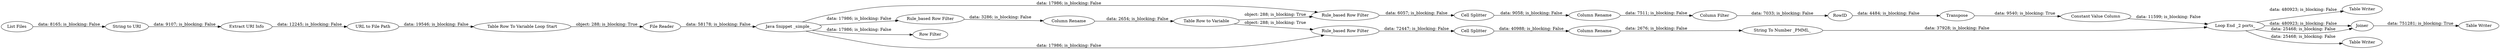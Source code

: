 digraph {
	"8888429117546749804_31" [label="Column Rename"]
	"8888429117546749804_26" [label="Cell Splitter"]
	"8888429117546749804_28" [label="Cell Splitter"]
	"8888429117546749804_38" [label="Table Writer"]
	"8888429117546749804_34" [label="Column Filter"]
	"8888429117546749804_39" [label="Table Writer"]
	"8888429117546749804_21" [label="Rule_based Row Filter"]
	"8888429117546749804_24" [label="Column Rename"]
	"8888429117546749804_25" [label="Rule_based Row Filter"]
	"8888429117546749804_16" [label="URL to File Path"]
	"8888429117546749804_3" [label="Table Row To Variable Loop Start"]
	"8888429117546749804_1" [label="List Files"]
	"8888429117546749804_18" [label="Extract URI Info"]
	"8888429117546749804_37" [label=Joiner]
	"8888429117546749804_40" [label="Table Writer"]
	"8888429117546749804_19" [label="Java Snippet _simple_"]
	"8888429117546749804_29" [label="Column Rename"]
	"8888429117546749804_20" [label="Row Filter"]
	"8888429117546749804_17" [label="String to URI"]
	"8888429117546749804_27" [label="Constant Value Column"]
	"8888429117546749804_32" [label="Loop End _2 ports_"]
	"8888429117546749804_23" [label="Table Row to Variable"]
	"8888429117546749804_30" [label="String To Number _PMML_"]
	"8888429117546749804_33" [label=Transpose]
	"8888429117546749804_2" [label="File Reader"]
	"8888429117546749804_35" [label=RowID]
	"8888429117546749804_22" [label="Rule_based Row Filter"]
	"8888429117546749804_32" -> "8888429117546749804_37" [label="data: 480923; is_blocking: False"]
	"8888429117546749804_3" -> "8888429117546749804_2" [label="object: 288; is_blocking: True"]
	"8888429117546749804_23" -> "8888429117546749804_25" [label="object: 288; is_blocking: True"]
	"8888429117546749804_31" -> "8888429117546749804_34" [label="data: 7511; is_blocking: False"]
	"8888429117546749804_25" -> "8888429117546749804_26" [label="data: 6057; is_blocking: False"]
	"8888429117546749804_32" -> "8888429117546749804_39" [label="data: 480923; is_blocking: False"]
	"8888429117546749804_1" -> "8888429117546749804_17" [label="data: 8165; is_blocking: False"]
	"8888429117546749804_32" -> "8888429117546749804_40" [label="data: 25468; is_blocking: False"]
	"8888429117546749804_2" -> "8888429117546749804_19" [label="data: 58178; is_blocking: False"]
	"8888429117546749804_17" -> "8888429117546749804_18" [label="data: 9107; is_blocking: False"]
	"8888429117546749804_19" -> "8888429117546749804_22" [label="data: 17986; is_blocking: False"]
	"8888429117546749804_33" -> "8888429117546749804_27" [label="data: 9540; is_blocking: True"]
	"8888429117546749804_28" -> "8888429117546749804_29" [label="data: 40988; is_blocking: False"]
	"8888429117546749804_18" -> "8888429117546749804_16" [label="data: 12245; is_blocking: False"]
	"8888429117546749804_24" -> "8888429117546749804_23" [label="data: 2654; is_blocking: False"]
	"8888429117546749804_35" -> "8888429117546749804_33" [label="data: 4484; is_blocking: False"]
	"8888429117546749804_21" -> "8888429117546749804_24" [label="data: 3286; is_blocking: False"]
	"8888429117546749804_19" -> "8888429117546749804_20" [label="data: 17986; is_blocking: False"]
	"8888429117546749804_22" -> "8888429117546749804_28" [label="data: 72447; is_blocking: False"]
	"8888429117546749804_29" -> "8888429117546749804_30" [label="data: 2676; is_blocking: False"]
	"8888429117546749804_30" -> "8888429117546749804_32" [label="data: 37928; is_blocking: False"]
	"8888429117546749804_34" -> "8888429117546749804_35" [label="data: 7033; is_blocking: False"]
	"8888429117546749804_27" -> "8888429117546749804_32" [label="data: 11599; is_blocking: False"]
	"8888429117546749804_37" -> "8888429117546749804_38" [label="data: 751281; is_blocking: True"]
	"8888429117546749804_19" -> "8888429117546749804_21" [label="data: 17986; is_blocking: False"]
	"8888429117546749804_32" -> "8888429117546749804_37" [label="data: 25468; is_blocking: False"]
	"8888429117546749804_26" -> "8888429117546749804_31" [label="data: 9058; is_blocking: False"]
	"8888429117546749804_23" -> "8888429117546749804_22" [label="object: 288; is_blocking: True"]
	"8888429117546749804_19" -> "8888429117546749804_25" [label="data: 17986; is_blocking: False"]
	"8888429117546749804_16" -> "8888429117546749804_3" [label="data: 19546; is_blocking: False"]
	rankdir=LR
}
